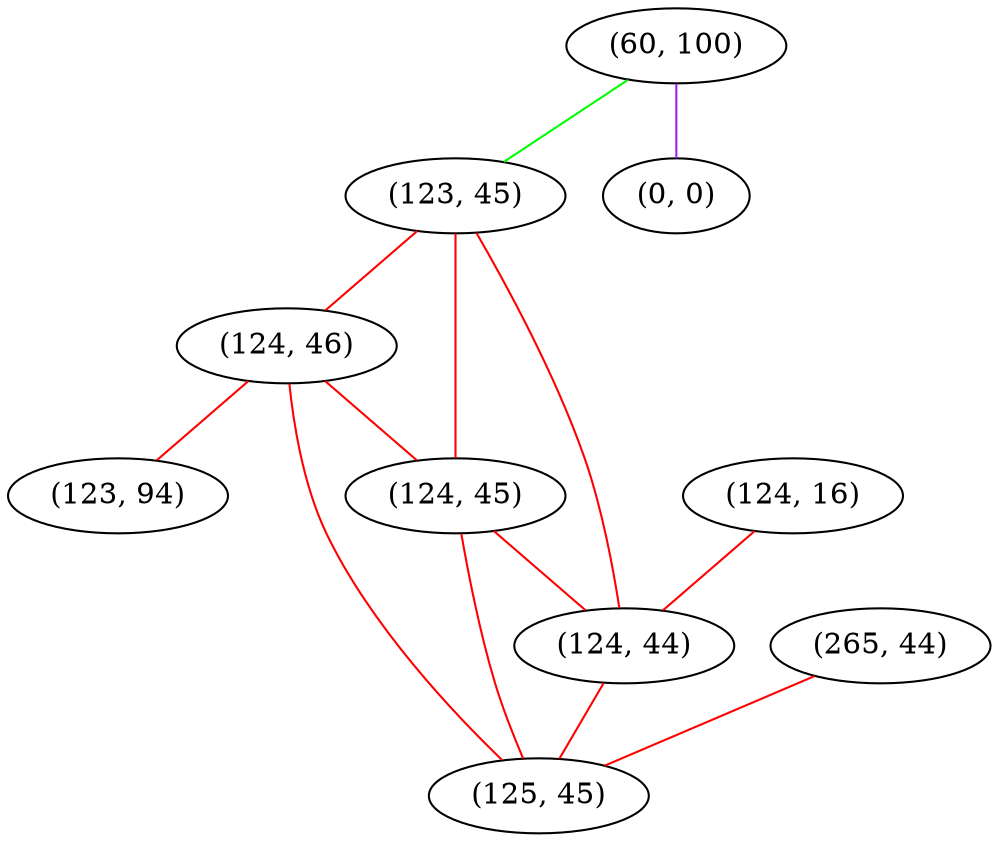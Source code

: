 graph "" {
"(60, 100)";
"(124, 16)";
"(123, 45)";
"(0, 0)";
"(124, 46)";
"(123, 94)";
"(124, 45)";
"(124, 44)";
"(265, 44)";
"(125, 45)";
"(60, 100)" -- "(0, 0)"  [color=purple, key=0, weight=4];
"(60, 100)" -- "(123, 45)"  [color=green, key=0, weight=2];
"(124, 16)" -- "(124, 44)"  [color=red, key=0, weight=1];
"(123, 45)" -- "(124, 45)"  [color=red, key=0, weight=1];
"(123, 45)" -- "(124, 44)"  [color=red, key=0, weight=1];
"(123, 45)" -- "(124, 46)"  [color=red, key=0, weight=1];
"(124, 46)" -- "(124, 45)"  [color=red, key=0, weight=1];
"(124, 46)" -- "(125, 45)"  [color=red, key=0, weight=1];
"(124, 46)" -- "(123, 94)"  [color=red, key=0, weight=1];
"(124, 45)" -- "(124, 44)"  [color=red, key=0, weight=1];
"(124, 45)" -- "(125, 45)"  [color=red, key=0, weight=1];
"(124, 44)" -- "(125, 45)"  [color=red, key=0, weight=1];
"(265, 44)" -- "(125, 45)"  [color=red, key=0, weight=1];
}
